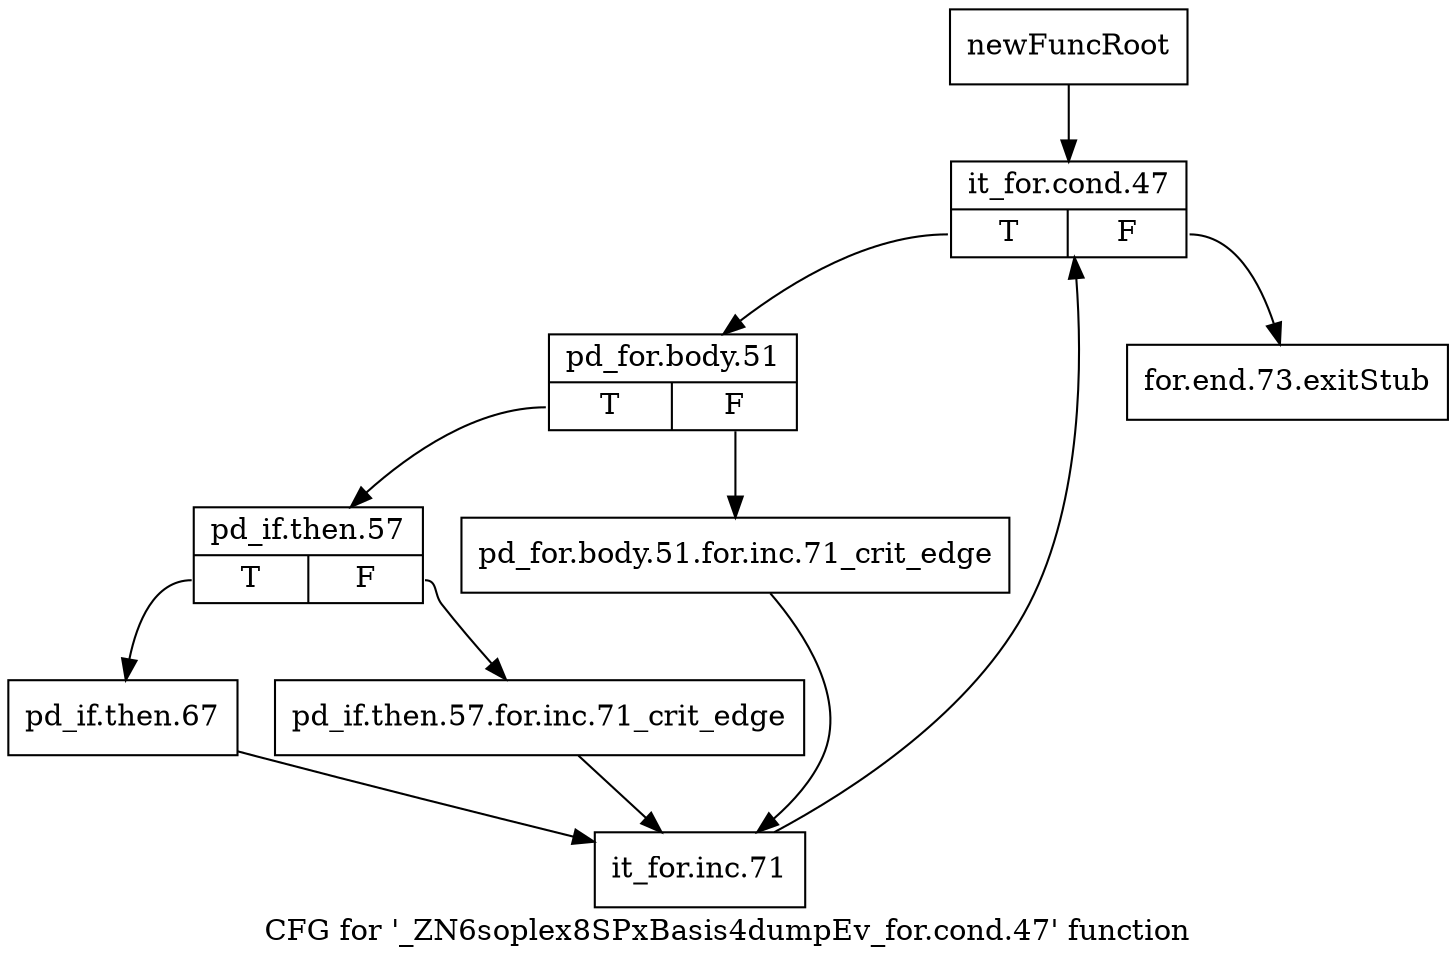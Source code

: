 digraph "CFG for '_ZN6soplex8SPxBasis4dumpEv_for.cond.47' function" {
	label="CFG for '_ZN6soplex8SPxBasis4dumpEv_for.cond.47' function";

	Node0x2d79220 [shape=record,label="{newFuncRoot}"];
	Node0x2d79220 -> Node0x2d792c0;
	Node0x2d79270 [shape=record,label="{for.end.73.exitStub}"];
	Node0x2d792c0 [shape=record,label="{it_for.cond.47|{<s0>T|<s1>F}}"];
	Node0x2d792c0:s0 -> Node0x2d79310;
	Node0x2d792c0:s1 -> Node0x2d79270;
	Node0x2d79310 [shape=record,label="{pd_for.body.51|{<s0>T|<s1>F}}"];
	Node0x2d79310:s0 -> Node0x2d793b0;
	Node0x2d79310:s1 -> Node0x2d79360;
	Node0x2d79360 [shape=record,label="{pd_for.body.51.for.inc.71_crit_edge}"];
	Node0x2d79360 -> Node0x2d794a0;
	Node0x2d793b0 [shape=record,label="{pd_if.then.57|{<s0>T|<s1>F}}"];
	Node0x2d793b0:s0 -> Node0x2d79450;
	Node0x2d793b0:s1 -> Node0x2d79400;
	Node0x2d79400 [shape=record,label="{pd_if.then.57.for.inc.71_crit_edge}"];
	Node0x2d79400 -> Node0x2d794a0;
	Node0x2d79450 [shape=record,label="{pd_if.then.67}"];
	Node0x2d79450 -> Node0x2d794a0;
	Node0x2d794a0 [shape=record,label="{it_for.inc.71}"];
	Node0x2d794a0 -> Node0x2d792c0;
}
